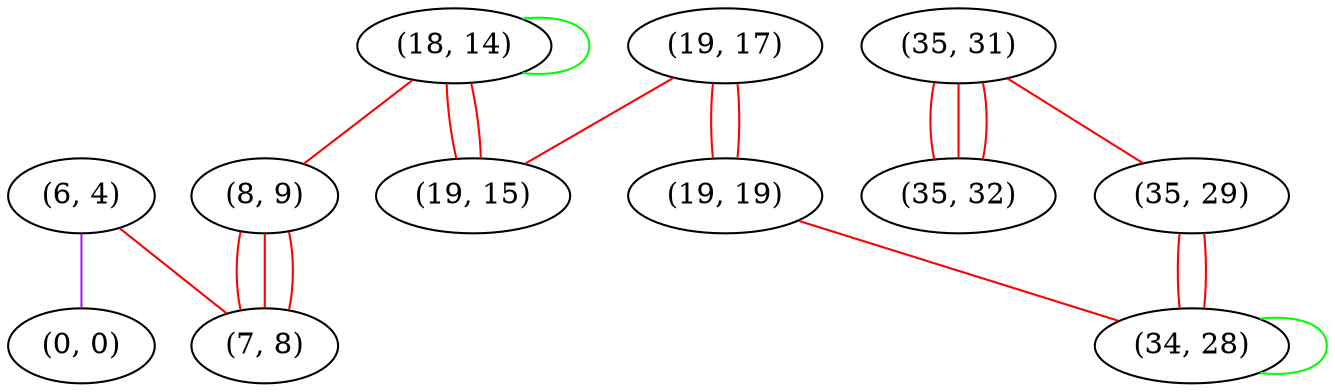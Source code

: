 graph "" {
"(6, 4)";
"(19, 17)";
"(19, 19)";
"(35, 31)";
"(35, 32)";
"(18, 14)";
"(8, 9)";
"(19, 15)";
"(0, 0)";
"(35, 29)";
"(7, 8)";
"(34, 28)";
"(6, 4)" -- "(0, 0)"  [color=purple, key=0, weight=4];
"(6, 4)" -- "(7, 8)"  [color=red, key=0, weight=1];
"(19, 17)" -- "(19, 15)"  [color=red, key=0, weight=1];
"(19, 17)" -- "(19, 19)"  [color=red, key=0, weight=1];
"(19, 17)" -- "(19, 19)"  [color=red, key=1, weight=1];
"(19, 19)" -- "(34, 28)"  [color=red, key=0, weight=1];
"(35, 31)" -- "(35, 32)"  [color=red, key=0, weight=1];
"(35, 31)" -- "(35, 32)"  [color=red, key=1, weight=1];
"(35, 31)" -- "(35, 32)"  [color=red, key=2, weight=1];
"(35, 31)" -- "(35, 29)"  [color=red, key=0, weight=1];
"(18, 14)" -- "(8, 9)"  [color=red, key=0, weight=1];
"(18, 14)" -- "(19, 15)"  [color=red, key=0, weight=1];
"(18, 14)" -- "(19, 15)"  [color=red, key=1, weight=1];
"(18, 14)" -- "(18, 14)"  [color=green, key=0, weight=2];
"(8, 9)" -- "(7, 8)"  [color=red, key=0, weight=1];
"(8, 9)" -- "(7, 8)"  [color=red, key=1, weight=1];
"(8, 9)" -- "(7, 8)"  [color=red, key=2, weight=1];
"(35, 29)" -- "(34, 28)"  [color=red, key=0, weight=1];
"(35, 29)" -- "(34, 28)"  [color=red, key=1, weight=1];
"(34, 28)" -- "(34, 28)"  [color=green, key=0, weight=2];
}
